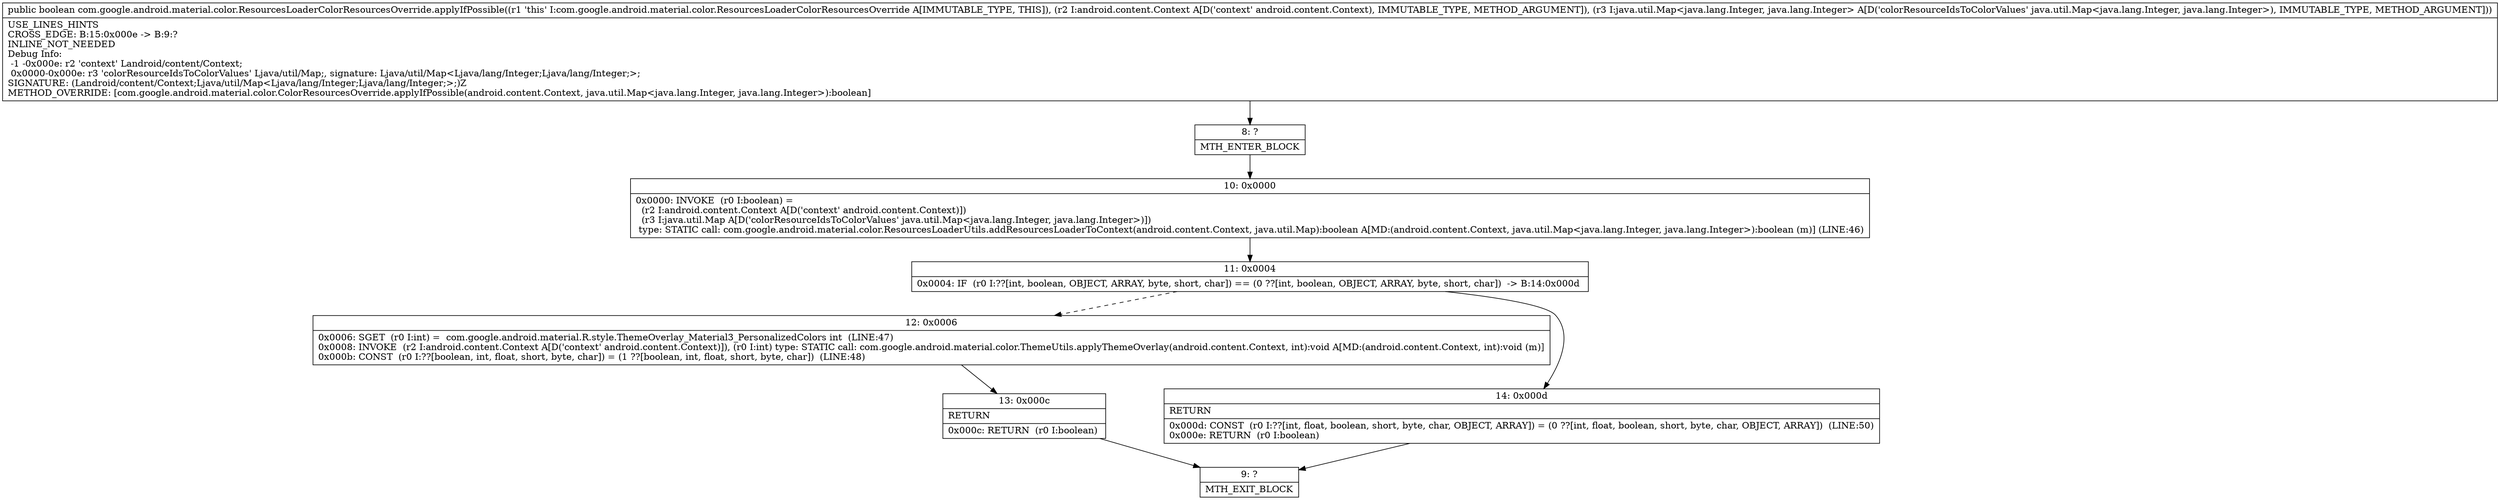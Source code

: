 digraph "CFG forcom.google.android.material.color.ResourcesLoaderColorResourcesOverride.applyIfPossible(Landroid\/content\/Context;Ljava\/util\/Map;)Z" {
Node_8 [shape=record,label="{8\:\ ?|MTH_ENTER_BLOCK\l}"];
Node_10 [shape=record,label="{10\:\ 0x0000|0x0000: INVOKE  (r0 I:boolean) = \l  (r2 I:android.content.Context A[D('context' android.content.Context)])\l  (r3 I:java.util.Map A[D('colorResourceIdsToColorValues' java.util.Map\<java.lang.Integer, java.lang.Integer\>)])\l type: STATIC call: com.google.android.material.color.ResourcesLoaderUtils.addResourcesLoaderToContext(android.content.Context, java.util.Map):boolean A[MD:(android.content.Context, java.util.Map\<java.lang.Integer, java.lang.Integer\>):boolean (m)] (LINE:46)\l}"];
Node_11 [shape=record,label="{11\:\ 0x0004|0x0004: IF  (r0 I:??[int, boolean, OBJECT, ARRAY, byte, short, char]) == (0 ??[int, boolean, OBJECT, ARRAY, byte, short, char])  \-\> B:14:0x000d \l}"];
Node_12 [shape=record,label="{12\:\ 0x0006|0x0006: SGET  (r0 I:int) =  com.google.android.material.R.style.ThemeOverlay_Material3_PersonalizedColors int  (LINE:47)\l0x0008: INVOKE  (r2 I:android.content.Context A[D('context' android.content.Context)]), (r0 I:int) type: STATIC call: com.google.android.material.color.ThemeUtils.applyThemeOverlay(android.content.Context, int):void A[MD:(android.content.Context, int):void (m)]\l0x000b: CONST  (r0 I:??[boolean, int, float, short, byte, char]) = (1 ??[boolean, int, float, short, byte, char])  (LINE:48)\l}"];
Node_13 [shape=record,label="{13\:\ 0x000c|RETURN\l|0x000c: RETURN  (r0 I:boolean) \l}"];
Node_9 [shape=record,label="{9\:\ ?|MTH_EXIT_BLOCK\l}"];
Node_14 [shape=record,label="{14\:\ 0x000d|RETURN\l|0x000d: CONST  (r0 I:??[int, float, boolean, short, byte, char, OBJECT, ARRAY]) = (0 ??[int, float, boolean, short, byte, char, OBJECT, ARRAY])  (LINE:50)\l0x000e: RETURN  (r0 I:boolean) \l}"];
MethodNode[shape=record,label="{public boolean com.google.android.material.color.ResourcesLoaderColorResourcesOverride.applyIfPossible((r1 'this' I:com.google.android.material.color.ResourcesLoaderColorResourcesOverride A[IMMUTABLE_TYPE, THIS]), (r2 I:android.content.Context A[D('context' android.content.Context), IMMUTABLE_TYPE, METHOD_ARGUMENT]), (r3 I:java.util.Map\<java.lang.Integer, java.lang.Integer\> A[D('colorResourceIdsToColorValues' java.util.Map\<java.lang.Integer, java.lang.Integer\>), IMMUTABLE_TYPE, METHOD_ARGUMENT]))  | USE_LINES_HINTS\lCROSS_EDGE: B:15:0x000e \-\> B:9:?\lINLINE_NOT_NEEDED\lDebug Info:\l  \-1 \-0x000e: r2 'context' Landroid\/content\/Context;\l  0x0000\-0x000e: r3 'colorResourceIdsToColorValues' Ljava\/util\/Map;, signature: Ljava\/util\/Map\<Ljava\/lang\/Integer;Ljava\/lang\/Integer;\>;\lSIGNATURE: (Landroid\/content\/Context;Ljava\/util\/Map\<Ljava\/lang\/Integer;Ljava\/lang\/Integer;\>;)Z\lMETHOD_OVERRIDE: [com.google.android.material.color.ColorResourcesOverride.applyIfPossible(android.content.Context, java.util.Map\<java.lang.Integer, java.lang.Integer\>):boolean]\l}"];
MethodNode -> Node_8;Node_8 -> Node_10;
Node_10 -> Node_11;
Node_11 -> Node_12[style=dashed];
Node_11 -> Node_14;
Node_12 -> Node_13;
Node_13 -> Node_9;
Node_14 -> Node_9;
}

